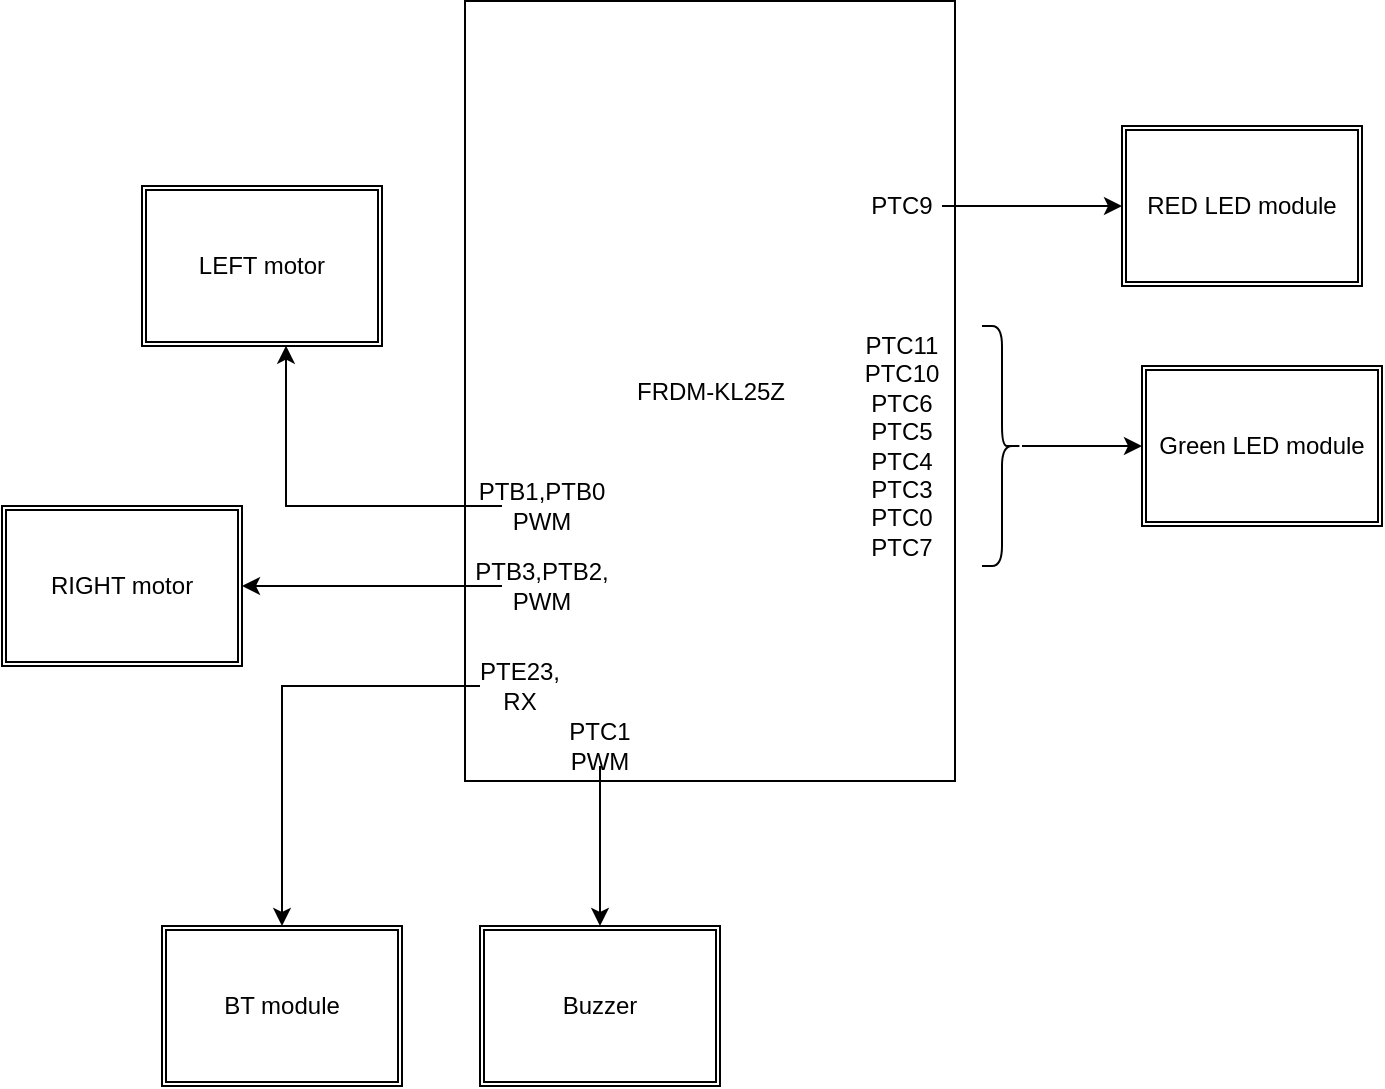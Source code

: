 <mxfile version="12.9.6" type="device"><diagram id="OQC6OFmsX4mJtZsffLei" name="Page-1"><mxGraphModel dx="1038" dy="584" grid="1" gridSize="10" guides="1" tooltips="1" connect="1" arrows="1" fold="1" page="1" pageScale="1" pageWidth="827" pageHeight="1169" math="0" shadow="0"><root><mxCell id="0"/><mxCell id="1" parent="0"/><mxCell id="QgJEcJkB5t7bkJcC227E-1" value="&lt;div style=&quot;text-align: justify&quot;&gt;FRDM-KL25Z&lt;/div&gt;" style="rounded=0;whiteSpace=wrap;html=1;rotation=90;align=center;verticalAlign=middle;horizontal=0;" parent="1" vertex="1"><mxGeometry x="219" y="130" width="390" height="245" as="geometry"/></mxCell><mxCell id="QgJEcJkB5t7bkJcC227E-12" style="edgeStyle=orthogonalEdgeStyle;rounded=0;orthogonalLoop=1;jettySize=auto;html=1;entryX=0.5;entryY=0;entryDx=0;entryDy=0;" parent="1" source="QgJEcJkB5t7bkJcC227E-2" edge="1" target="QgJEcJkB5t7bkJcC227E-13"><mxGeometry relative="1" as="geometry"><mxPoint x="240" y="520" as="targetPoint"/></mxGeometry></mxCell><mxCell id="QgJEcJkB5t7bkJcC227E-2" value="PTE23, RX" style="text;html=1;strokeColor=none;fillColor=none;align=center;verticalAlign=middle;whiteSpace=wrap;rounded=0;" parent="1" vertex="1"><mxGeometry x="299" y="390" width="40" height="20" as="geometry"/></mxCell><mxCell id="wDHtyab9x2EYTFWF5N6L-9" style="edgeStyle=orthogonalEdgeStyle;rounded=0;orthogonalLoop=1;jettySize=auto;html=1;" edge="1" parent="1" source="QgJEcJkB5t7bkJcC227E-3" target="QgJEcJkB5t7bkJcC227E-19"><mxGeometry relative="1" as="geometry"/></mxCell><mxCell id="QgJEcJkB5t7bkJcC227E-3" value="PTB3,PTB2,&lt;br&gt;PWM" style="text;html=1;strokeColor=none;fillColor=none;align=center;verticalAlign=middle;whiteSpace=wrap;rounded=0;" parent="1" vertex="1"><mxGeometry x="310" y="340" width="40" height="20" as="geometry"/></mxCell><mxCell id="QgJEcJkB5t7bkJcC227E-16" style="edgeStyle=orthogonalEdgeStyle;rounded=0;orthogonalLoop=1;jettySize=auto;html=1;entryX=0.6;entryY=0.998;entryDx=0;entryDy=0;entryPerimeter=0;" parent="1" source="QgJEcJkB5t7bkJcC227E-4" edge="1" target="QgJEcJkB5t7bkJcC227E-17"><mxGeometry relative="1" as="geometry"><mxPoint x="160" y="240" as="targetPoint"/><Array as="points"><mxPoint x="202" y="310"/></Array></mxGeometry></mxCell><mxCell id="QgJEcJkB5t7bkJcC227E-4" value="&lt;div&gt;&lt;span&gt;PTB1,PTB0 PWM&lt;/span&gt;&lt;/div&gt;" style="text;html=1;strokeColor=none;fillColor=none;align=center;verticalAlign=middle;whiteSpace=wrap;rounded=0;" parent="1" vertex="1"><mxGeometry x="310" y="300" width="40" height="20" as="geometry"/></mxCell><mxCell id="QgJEcJkB5t7bkJcC227E-7" value="PTC11&lt;br&gt;PTC10&lt;br&gt;PTC6&lt;br&gt;PTC5&lt;br&gt;PTC4&lt;br&gt;PTC3&lt;br&gt;PTC0&lt;br&gt;PTC7" style="text;html=1;strokeColor=none;fillColor=none;align=center;verticalAlign=middle;whiteSpace=wrap;rounded=0;" parent="1" vertex="1"><mxGeometry x="490" y="270" width="40" height="20" as="geometry"/></mxCell><mxCell id="QgJEcJkB5t7bkJcC227E-10" style="edgeStyle=orthogonalEdgeStyle;rounded=0;orthogonalLoop=1;jettySize=auto;html=1;entryX=0;entryY=0.5;entryDx=0;entryDy=0;" parent="1" source="QgJEcJkB5t7bkJcC227E-8" edge="1" target="QgJEcJkB5t7bkJcC227E-11"><mxGeometry relative="1" as="geometry"><mxPoint x="720" y="240" as="targetPoint"/><Array as="points"><mxPoint x="620" y="280"/><mxPoint x="620" y="280"/></Array></mxGeometry></mxCell><mxCell id="QgJEcJkB5t7bkJcC227E-8" value="" style="shape=curlyBracket;whiteSpace=wrap;html=1;rounded=1;rotation=-180;" parent="1" vertex="1"><mxGeometry x="550" y="220" width="20" height="120" as="geometry"/></mxCell><mxCell id="QgJEcJkB5t7bkJcC227E-11" value="Green LED module" style="shape=ext;double=1;rounded=0;whiteSpace=wrap;html=1;" parent="1" vertex="1"><mxGeometry x="630" y="240" width="120" height="80" as="geometry"/></mxCell><mxCell id="QgJEcJkB5t7bkJcC227E-13" value="BT module" style="shape=ext;double=1;rounded=0;whiteSpace=wrap;html=1;" parent="1" vertex="1"><mxGeometry x="140" y="520" width="120" height="80" as="geometry"/></mxCell><mxCell id="QgJEcJkB5t7bkJcC227E-17" value="LEFT motor" style="shape=ext;double=1;rounded=0;whiteSpace=wrap;html=1;" parent="1" vertex="1"><mxGeometry x="130" y="150" width="120" height="80" as="geometry"/></mxCell><mxCell id="QgJEcJkB5t7bkJcC227E-19" value="RIGHT motor" style="shape=ext;double=1;rounded=0;whiteSpace=wrap;html=1;" parent="1" vertex="1"><mxGeometry x="60" y="310" width="120" height="80" as="geometry"/></mxCell><mxCell id="wDHtyab9x2EYTFWF5N6L-3" style="edgeStyle=orthogonalEdgeStyle;rounded=0;orthogonalLoop=1;jettySize=auto;html=1;entryX=0.5;entryY=0;entryDx=0;entryDy=0;" edge="1" parent="1" source="wDHtyab9x2EYTFWF5N6L-1" target="wDHtyab9x2EYTFWF5N6L-2"><mxGeometry relative="1" as="geometry"/></mxCell><mxCell id="wDHtyab9x2EYTFWF5N6L-1" value="PTC1&lt;br&gt;PWM" style="text;html=1;strokeColor=none;fillColor=none;align=center;verticalAlign=middle;whiteSpace=wrap;rounded=0;" vertex="1" parent="1"><mxGeometry x="339" y="420" width="40" height="20" as="geometry"/></mxCell><mxCell id="wDHtyab9x2EYTFWF5N6L-2" value="Buzzer" style="shape=ext;double=1;rounded=0;whiteSpace=wrap;html=1;" vertex="1" parent="1"><mxGeometry x="299" y="520" width="120" height="80" as="geometry"/></mxCell><mxCell id="wDHtyab9x2EYTFWF5N6L-8" style="edgeStyle=orthogonalEdgeStyle;rounded=0;orthogonalLoop=1;jettySize=auto;html=1;entryX=0;entryY=0.5;entryDx=0;entryDy=0;" edge="1" parent="1" source="wDHtyab9x2EYTFWF5N6L-5" target="wDHtyab9x2EYTFWF5N6L-6"><mxGeometry relative="1" as="geometry"/></mxCell><mxCell id="wDHtyab9x2EYTFWF5N6L-5" value="PTC9" style="text;html=1;strokeColor=none;fillColor=none;align=center;verticalAlign=middle;whiteSpace=wrap;rounded=0;" vertex="1" parent="1"><mxGeometry x="490" y="150" width="40" height="20" as="geometry"/></mxCell><mxCell id="wDHtyab9x2EYTFWF5N6L-6" value="RED LED module" style="shape=ext;double=1;rounded=0;whiteSpace=wrap;html=1;" vertex="1" parent="1"><mxGeometry x="620" y="120" width="120" height="80" as="geometry"/></mxCell></root></mxGraphModel></diagram></mxfile>